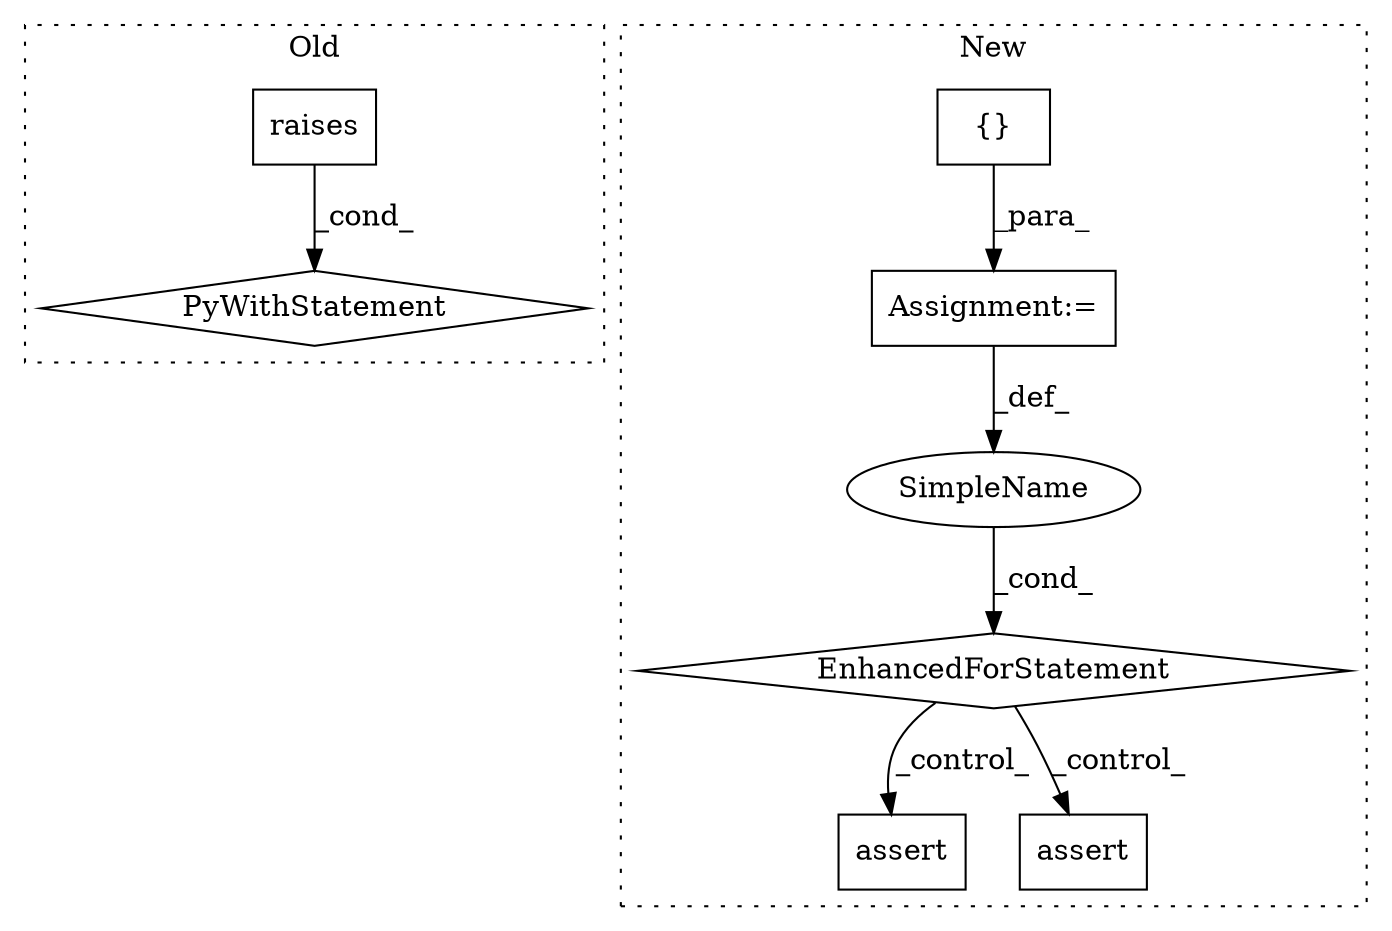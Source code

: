 digraph G {
subgraph cluster0 {
1 [label="raises" a="32" s="1288,1305" l="7,1" shape="box"];
4 [label="PyWithStatement" a="104" s="1271,1306" l="10,2" shape="diamond"];
label = "Old";
style="dotted";
}
subgraph cluster1 {
2 [label="EnhancedForStatement" a="70" s="1241,1332" l="69,2" shape="diamond"];
3 [label="Assignment:=" a="7" s="1241,1332" l="69,2" shape="box"];
5 [label="SimpleName" a="42" s="1318" l="4" shape="ellipse"];
6 [label="assert" a="6" s="1406" l="7" shape="box"];
7 [label="{}" a="4" s="1018,1233" l="6,2" shape="box"];
8 [label="assert" a="6" s="1342" l="7" shape="box"];
label = "New";
style="dotted";
}
1 -> 4 [label="_cond_"];
2 -> 6 [label="_control_"];
2 -> 8 [label="_control_"];
3 -> 5 [label="_def_"];
5 -> 2 [label="_cond_"];
7 -> 3 [label="_para_"];
}